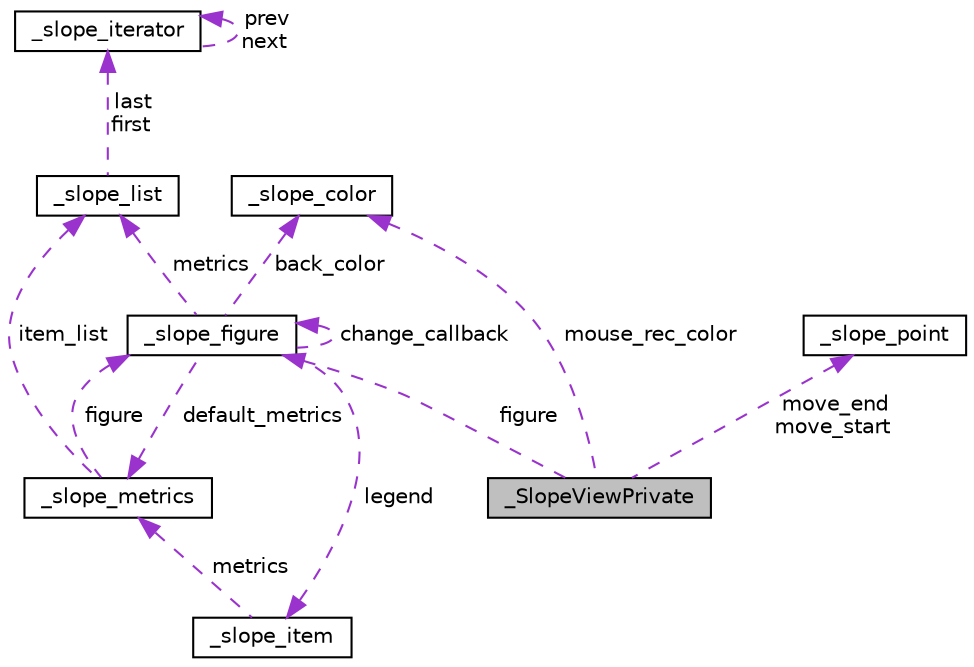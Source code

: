 digraph "_SlopeViewPrivate"
{
  edge [fontname="Helvetica",fontsize="10",labelfontname="Helvetica",labelfontsize="10"];
  node [fontname="Helvetica",fontsize="10",shape=record];
  Node1 [label="_SlopeViewPrivate",height=0.2,width=0.4,color="black", fillcolor="grey75", style="filled", fontcolor="black"];
  Node2 -> Node1 [dir="back",color="darkorchid3",fontsize="10",style="dashed",label=" figure" ,fontname="Helvetica"];
  Node2 [label="_slope_figure",height=0.2,width=0.4,color="black", fillcolor="white", style="filled",URL="$struct__slope__figure.html"];
  Node3 -> Node2 [dir="back",color="darkorchid3",fontsize="10",style="dashed",label=" metrics" ,fontname="Helvetica"];
  Node3 [label="_slope_list",height=0.2,width=0.4,color="black", fillcolor="white", style="filled",URL="$struct__slope__list.html"];
  Node4 -> Node3 [dir="back",color="darkorchid3",fontsize="10",style="dashed",label=" last\nfirst" ,fontname="Helvetica"];
  Node4 [label="_slope_iterator",height=0.2,width=0.4,color="black", fillcolor="white", style="filled",URL="$struct__slope__iterator.html"];
  Node4 -> Node4 [dir="back",color="darkorchid3",fontsize="10",style="dashed",label=" prev\nnext" ,fontname="Helvetica"];
  Node5 -> Node2 [dir="back",color="darkorchid3",fontsize="10",style="dashed",label=" default_metrics" ,fontname="Helvetica"];
  Node5 [label="_slope_metrics",height=0.2,width=0.4,color="black", fillcolor="white", style="filled",URL="$struct__slope__metrics.html"];
  Node3 -> Node5 [dir="back",color="darkorchid3",fontsize="10",style="dashed",label=" item_list" ,fontname="Helvetica"];
  Node2 -> Node5 [dir="back",color="darkorchid3",fontsize="10",style="dashed",label=" figure" ,fontname="Helvetica"];
  Node2 -> Node2 [dir="back",color="darkorchid3",fontsize="10",style="dashed",label=" change_callback" ,fontname="Helvetica"];
  Node6 -> Node2 [dir="back",color="darkorchid3",fontsize="10",style="dashed",label=" legend" ,fontname="Helvetica"];
  Node6 [label="_slope_item",height=0.2,width=0.4,color="black", fillcolor="white", style="filled",URL="$struct__slope__item.html"];
  Node5 -> Node6 [dir="back",color="darkorchid3",fontsize="10",style="dashed",label=" metrics" ,fontname="Helvetica"];
  Node7 -> Node2 [dir="back",color="darkorchid3",fontsize="10",style="dashed",label=" back_color" ,fontname="Helvetica"];
  Node7 [label="_slope_color",height=0.2,width=0.4,color="black", fillcolor="white", style="filled",URL="$struct__slope__color.html"];
  Node7 -> Node1 [dir="back",color="darkorchid3",fontsize="10",style="dashed",label=" mouse_rec_color" ,fontname="Helvetica"];
  Node8 -> Node1 [dir="back",color="darkorchid3",fontsize="10",style="dashed",label=" move_end\nmove_start" ,fontname="Helvetica"];
  Node8 [label="_slope_point",height=0.2,width=0.4,color="black", fillcolor="white", style="filled",URL="$struct__slope__point.html"];
}

